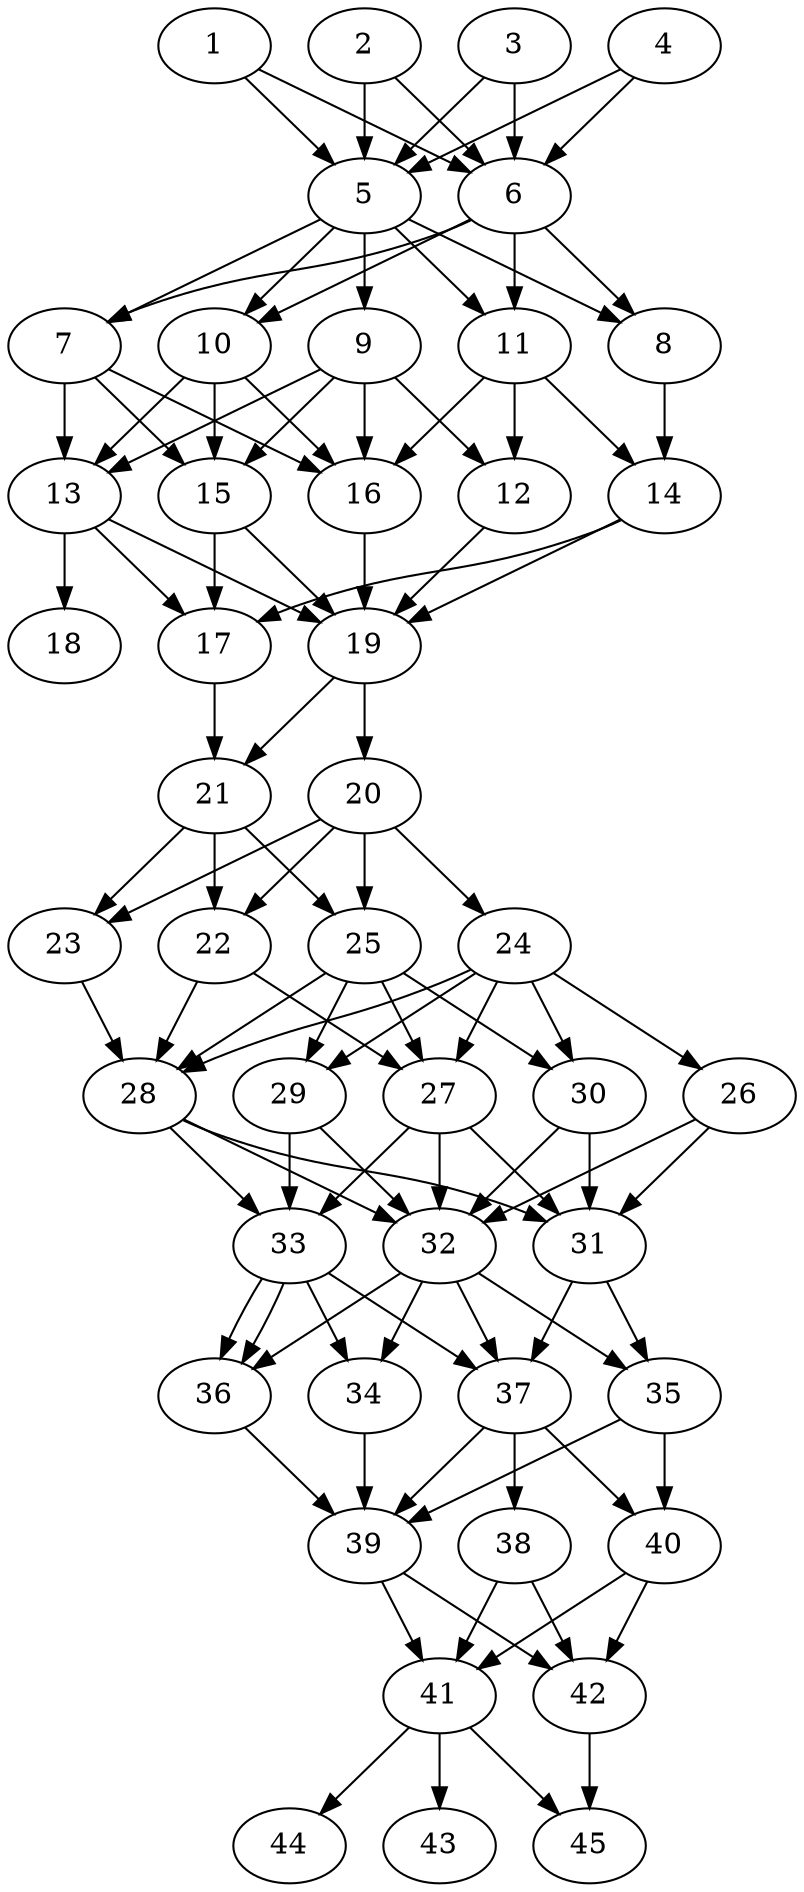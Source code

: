 // DAG automatically generated by daggen at Tue Aug  6 16:31:44 2019
// ./daggen --dot -n 45 --ccr 0.4 --fat 0.4 --regular 0.5 --density 0.9 --mindata 5242880 --maxdata 52428800 
digraph G {
  1 [size="103626240", alpha="0.06", expect_size="41450496"] 
  1 -> 5 [size ="41450496"]
  1 -> 6 [size ="41450496"]
  2 [size="47424000", alpha="0.07", expect_size="18969600"] 
  2 -> 5 [size ="18969600"]
  2 -> 6 [size ="18969600"]
  3 [size="51896320", alpha="0.12", expect_size="20758528"] 
  3 -> 5 [size ="20758528"]
  3 -> 6 [size ="20758528"]
  4 [size="118991360", alpha="0.16", expect_size="47596544"] 
  4 -> 5 [size ="47596544"]
  4 -> 6 [size ="47596544"]
  5 [size="49489920", alpha="0.00", expect_size="19795968"] 
  5 -> 7 [size ="19795968"]
  5 -> 8 [size ="19795968"]
  5 -> 9 [size ="19795968"]
  5 -> 10 [size ="19795968"]
  5 -> 11 [size ="19795968"]
  6 [size="36305920", alpha="0.12", expect_size="14522368"] 
  6 -> 7 [size ="14522368"]
  6 -> 8 [size ="14522368"]
  6 -> 10 [size ="14522368"]
  6 -> 11 [size ="14522368"]
  7 [size="97420800", alpha="0.09", expect_size="38968320"] 
  7 -> 13 [size ="38968320"]
  7 -> 15 [size ="38968320"]
  7 -> 16 [size ="38968320"]
  8 [size="81024000", alpha="0.10", expect_size="32409600"] 
  8 -> 14 [size ="32409600"]
  9 [size="39178240", alpha="0.17", expect_size="15671296"] 
  9 -> 12 [size ="15671296"]
  9 -> 13 [size ="15671296"]
  9 -> 15 [size ="15671296"]
  9 -> 16 [size ="15671296"]
  10 [size="124485120", alpha="0.19", expect_size="49794048"] 
  10 -> 13 [size ="49794048"]
  10 -> 15 [size ="49794048"]
  10 -> 16 [size ="49794048"]
  11 [size="40691200", alpha="0.00", expect_size="16276480"] 
  11 -> 12 [size ="16276480"]
  11 -> 14 [size ="16276480"]
  11 -> 16 [size ="16276480"]
  12 [size="76800000", alpha="0.07", expect_size="30720000"] 
  12 -> 19 [size ="30720000"]
  13 [size="120819200", alpha="0.12", expect_size="48327680"] 
  13 -> 17 [size ="48327680"]
  13 -> 18 [size ="48327680"]
  13 -> 19 [size ="48327680"]
  14 [size="71623680", alpha="0.09", expect_size="28649472"] 
  14 -> 17 [size ="28649472"]
  14 -> 19 [size ="28649472"]
  15 [size="45680640", alpha="0.12", expect_size="18272256"] 
  15 -> 17 [size ="18272256"]
  15 -> 19 [size ="18272256"]
  16 [size="46609920", alpha="0.17", expect_size="18643968"] 
  16 -> 19 [size ="18643968"]
  17 [size="115642880", alpha="0.03", expect_size="46257152"] 
  17 -> 21 [size ="46257152"]
  18 [size="48153600", alpha="0.16", expect_size="19261440"] 
  19 [size="107924480", alpha="0.04", expect_size="43169792"] 
  19 -> 20 [size ="43169792"]
  19 -> 21 [size ="43169792"]
  20 [size="88358400", alpha="0.01", expect_size="35343360"] 
  20 -> 22 [size ="35343360"]
  20 -> 23 [size ="35343360"]
  20 -> 24 [size ="35343360"]
  20 -> 25 [size ="35343360"]
  21 [size="80844800", alpha="0.14", expect_size="32337920"] 
  21 -> 22 [size ="32337920"]
  21 -> 23 [size ="32337920"]
  21 -> 25 [size ="32337920"]
  22 [size="82112000", alpha="0.13", expect_size="32844800"] 
  22 -> 27 [size ="32844800"]
  22 -> 28 [size ="32844800"]
  23 [size="123494400", alpha="0.18", expect_size="49397760"] 
  23 -> 28 [size ="49397760"]
  24 [size="75566080", alpha="0.01", expect_size="30226432"] 
  24 -> 26 [size ="30226432"]
  24 -> 27 [size ="30226432"]
  24 -> 28 [size ="30226432"]
  24 -> 29 [size ="30226432"]
  24 -> 30 [size ="30226432"]
  25 [size="129699840", alpha="0.11", expect_size="51879936"] 
  25 -> 27 [size ="51879936"]
  25 -> 28 [size ="51879936"]
  25 -> 29 [size ="51879936"]
  25 -> 30 [size ="51879936"]
  26 [size="80276480", alpha="0.04", expect_size="32110592"] 
  26 -> 31 [size ="32110592"]
  26 -> 32 [size ="32110592"]
  27 [size="61391360", alpha="0.12", expect_size="24556544"] 
  27 -> 31 [size ="24556544"]
  27 -> 32 [size ="24556544"]
  27 -> 33 [size ="24556544"]
  28 [size="81553920", alpha="0.11", expect_size="32621568"] 
  28 -> 31 [size ="32621568"]
  28 -> 32 [size ="32621568"]
  28 -> 33 [size ="32621568"]
  29 [size="56954880", alpha="0.14", expect_size="22781952"] 
  29 -> 32 [size ="22781952"]
  29 -> 33 [size ="22781952"]
  30 [size="79831040", alpha="0.17", expect_size="31932416"] 
  30 -> 31 [size ="31932416"]
  30 -> 32 [size ="31932416"]
  31 [size="88120320", alpha="0.04", expect_size="35248128"] 
  31 -> 35 [size ="35248128"]
  31 -> 37 [size ="35248128"]
  32 [size="54374400", alpha="0.02", expect_size="21749760"] 
  32 -> 34 [size ="21749760"]
  32 -> 35 [size ="21749760"]
  32 -> 36 [size ="21749760"]
  32 -> 37 [size ="21749760"]
  33 [size="130882560", alpha="0.18", expect_size="52353024"] 
  33 -> 34 [size ="52353024"]
  33 -> 36 [size ="52353024"]
  33 -> 36 [size ="52353024"]
  33 -> 37 [size ="52353024"]
  34 [size="120499200", alpha="0.04", expect_size="48199680"] 
  34 -> 39 [size ="48199680"]
  35 [size="129113600", alpha="0.16", expect_size="51645440"] 
  35 -> 39 [size ="51645440"]
  35 -> 40 [size ="51645440"]
  36 [size="75141120", alpha="0.13", expect_size="30056448"] 
  36 -> 39 [size ="30056448"]
  37 [size="99747840", alpha="0.08", expect_size="39899136"] 
  37 -> 38 [size ="39899136"]
  37 -> 39 [size ="39899136"]
  37 -> 40 [size ="39899136"]
  38 [size="51317760", alpha="0.08", expect_size="20527104"] 
  38 -> 41 [size ="20527104"]
  38 -> 42 [size ="20527104"]
  39 [size="115735040", alpha="0.05", expect_size="46294016"] 
  39 -> 41 [size ="46294016"]
  39 -> 42 [size ="46294016"]
  40 [size="83138560", alpha="0.15", expect_size="33255424"] 
  40 -> 41 [size ="33255424"]
  40 -> 42 [size ="33255424"]
  41 [size="64911360", alpha="0.16", expect_size="25964544"] 
  41 -> 43 [size ="25964544"]
  41 -> 44 [size ="25964544"]
  41 -> 45 [size ="25964544"]
  42 [size="88640000", alpha="0.08", expect_size="35456000"] 
  42 -> 45 [size ="35456000"]
  43 [size="100052480", alpha="0.20", expect_size="40020992"] 
  44 [size="88896000", alpha="0.01", expect_size="35558400"] 
  45 [size="113689600", alpha="0.03", expect_size="45475840"] 
}
